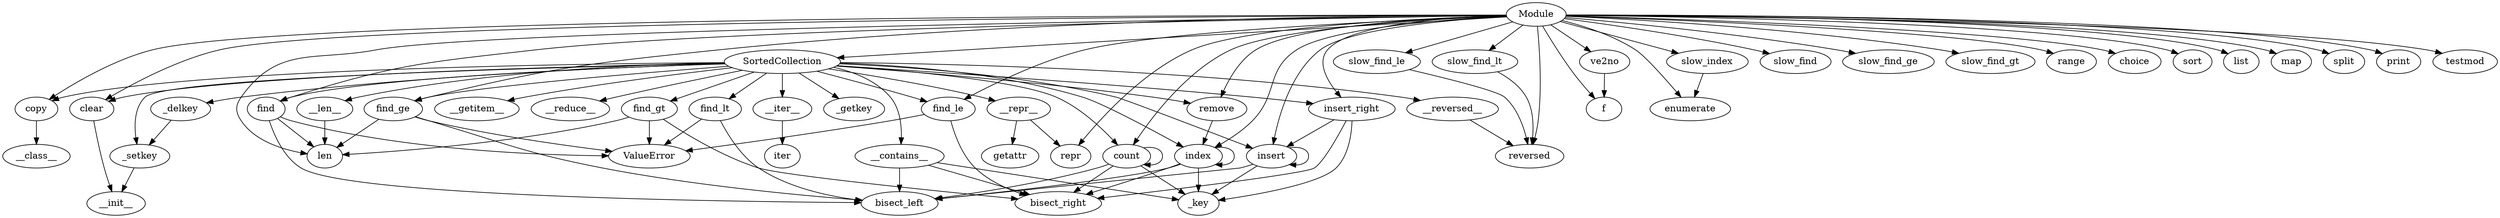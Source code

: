 digraph  {
_getkey;
_setkey;
__init__;
_delkey;
clear;
copy;
__class__;
__len__;
len;
__getitem__;
__iter__;
iter;
__reversed__;
reversed;
__repr__;
getattr;
repr;
__reduce__;
__contains__;
_key;
bisect_left;
bisect_right;
index;
count;
insert;
insert_right;
remove;
find;
ValueError;
find_le;
find_lt;
find_ge;
find_gt;
ve2no;
f;
slow_index;
enumerate;
slow_find;
slow_find_le;
slow_find_lt;
slow_find_ge;
slow_find_gt;
Module;
SortedCollection;
range;
choice;
sort;
list;
map;
split;
print;
testmod;
_setkey -> __init__;
_delkey -> _setkey;
clear -> __init__;
copy -> __class__;
__len__ -> len;
__iter__ -> iter;
__reversed__ -> reversed;
__repr__ -> getattr;
__repr__ -> repr;
__contains__ -> _key;
__contains__ -> bisect_left;
__contains__ -> bisect_right;
index -> _key;
index -> bisect_left;
index -> bisect_right;
index -> index;
count -> _key;
count -> bisect_left;
count -> bisect_right;
count -> count;
insert -> _key;
insert -> bisect_left;
insert -> insert;
insert_right -> _key;
insert_right -> bisect_right;
insert_right -> insert;
remove -> index;
find -> bisect_left;
find -> len;
find -> ValueError;
find_le -> bisect_right;
find_le -> ValueError;
find_lt -> bisect_left;
find_lt -> ValueError;
find_ge -> bisect_left;
find_ge -> len;
find_ge -> ValueError;
find_gt -> bisect_right;
find_gt -> len;
find_gt -> ValueError;
ve2no -> f;
slow_index -> enumerate;
slow_find_le -> reversed;
slow_find_lt -> reversed;
Module -> SortedCollection;
Module -> f;
Module -> enumerate;
Module -> reversed;
Module -> range;
Module -> choice;
Module -> sort;
Module -> repr;
Module -> ve2no;
Module -> slow_index;
Module -> slow_find;
Module -> slow_find_le;
Module -> slow_find_lt;
Module -> slow_find_ge;
Module -> slow_find_gt;
Module -> count;
Module -> len;
Module -> list;
Module -> map;
Module -> copy;
Module -> clear;
Module -> split;
Module -> insert;
Module -> insert_right;
Module -> find_le;
Module -> find_ge;
Module -> find;
Module -> index;
Module -> remove;
Module -> print;
Module -> testmod;
SortedCollection -> _getkey;
SortedCollection -> _setkey;
SortedCollection -> _delkey;
SortedCollection -> clear;
SortedCollection -> copy;
SortedCollection -> __len__;
SortedCollection -> __getitem__;
SortedCollection -> __iter__;
SortedCollection -> __reversed__;
SortedCollection -> __repr__;
SortedCollection -> __reduce__;
SortedCollection -> __contains__;
SortedCollection -> index;
SortedCollection -> count;
SortedCollection -> insert;
SortedCollection -> insert_right;
SortedCollection -> remove;
SortedCollection -> find;
SortedCollection -> find_le;
SortedCollection -> find_lt;
SortedCollection -> find_ge;
SortedCollection -> find_gt;
}
